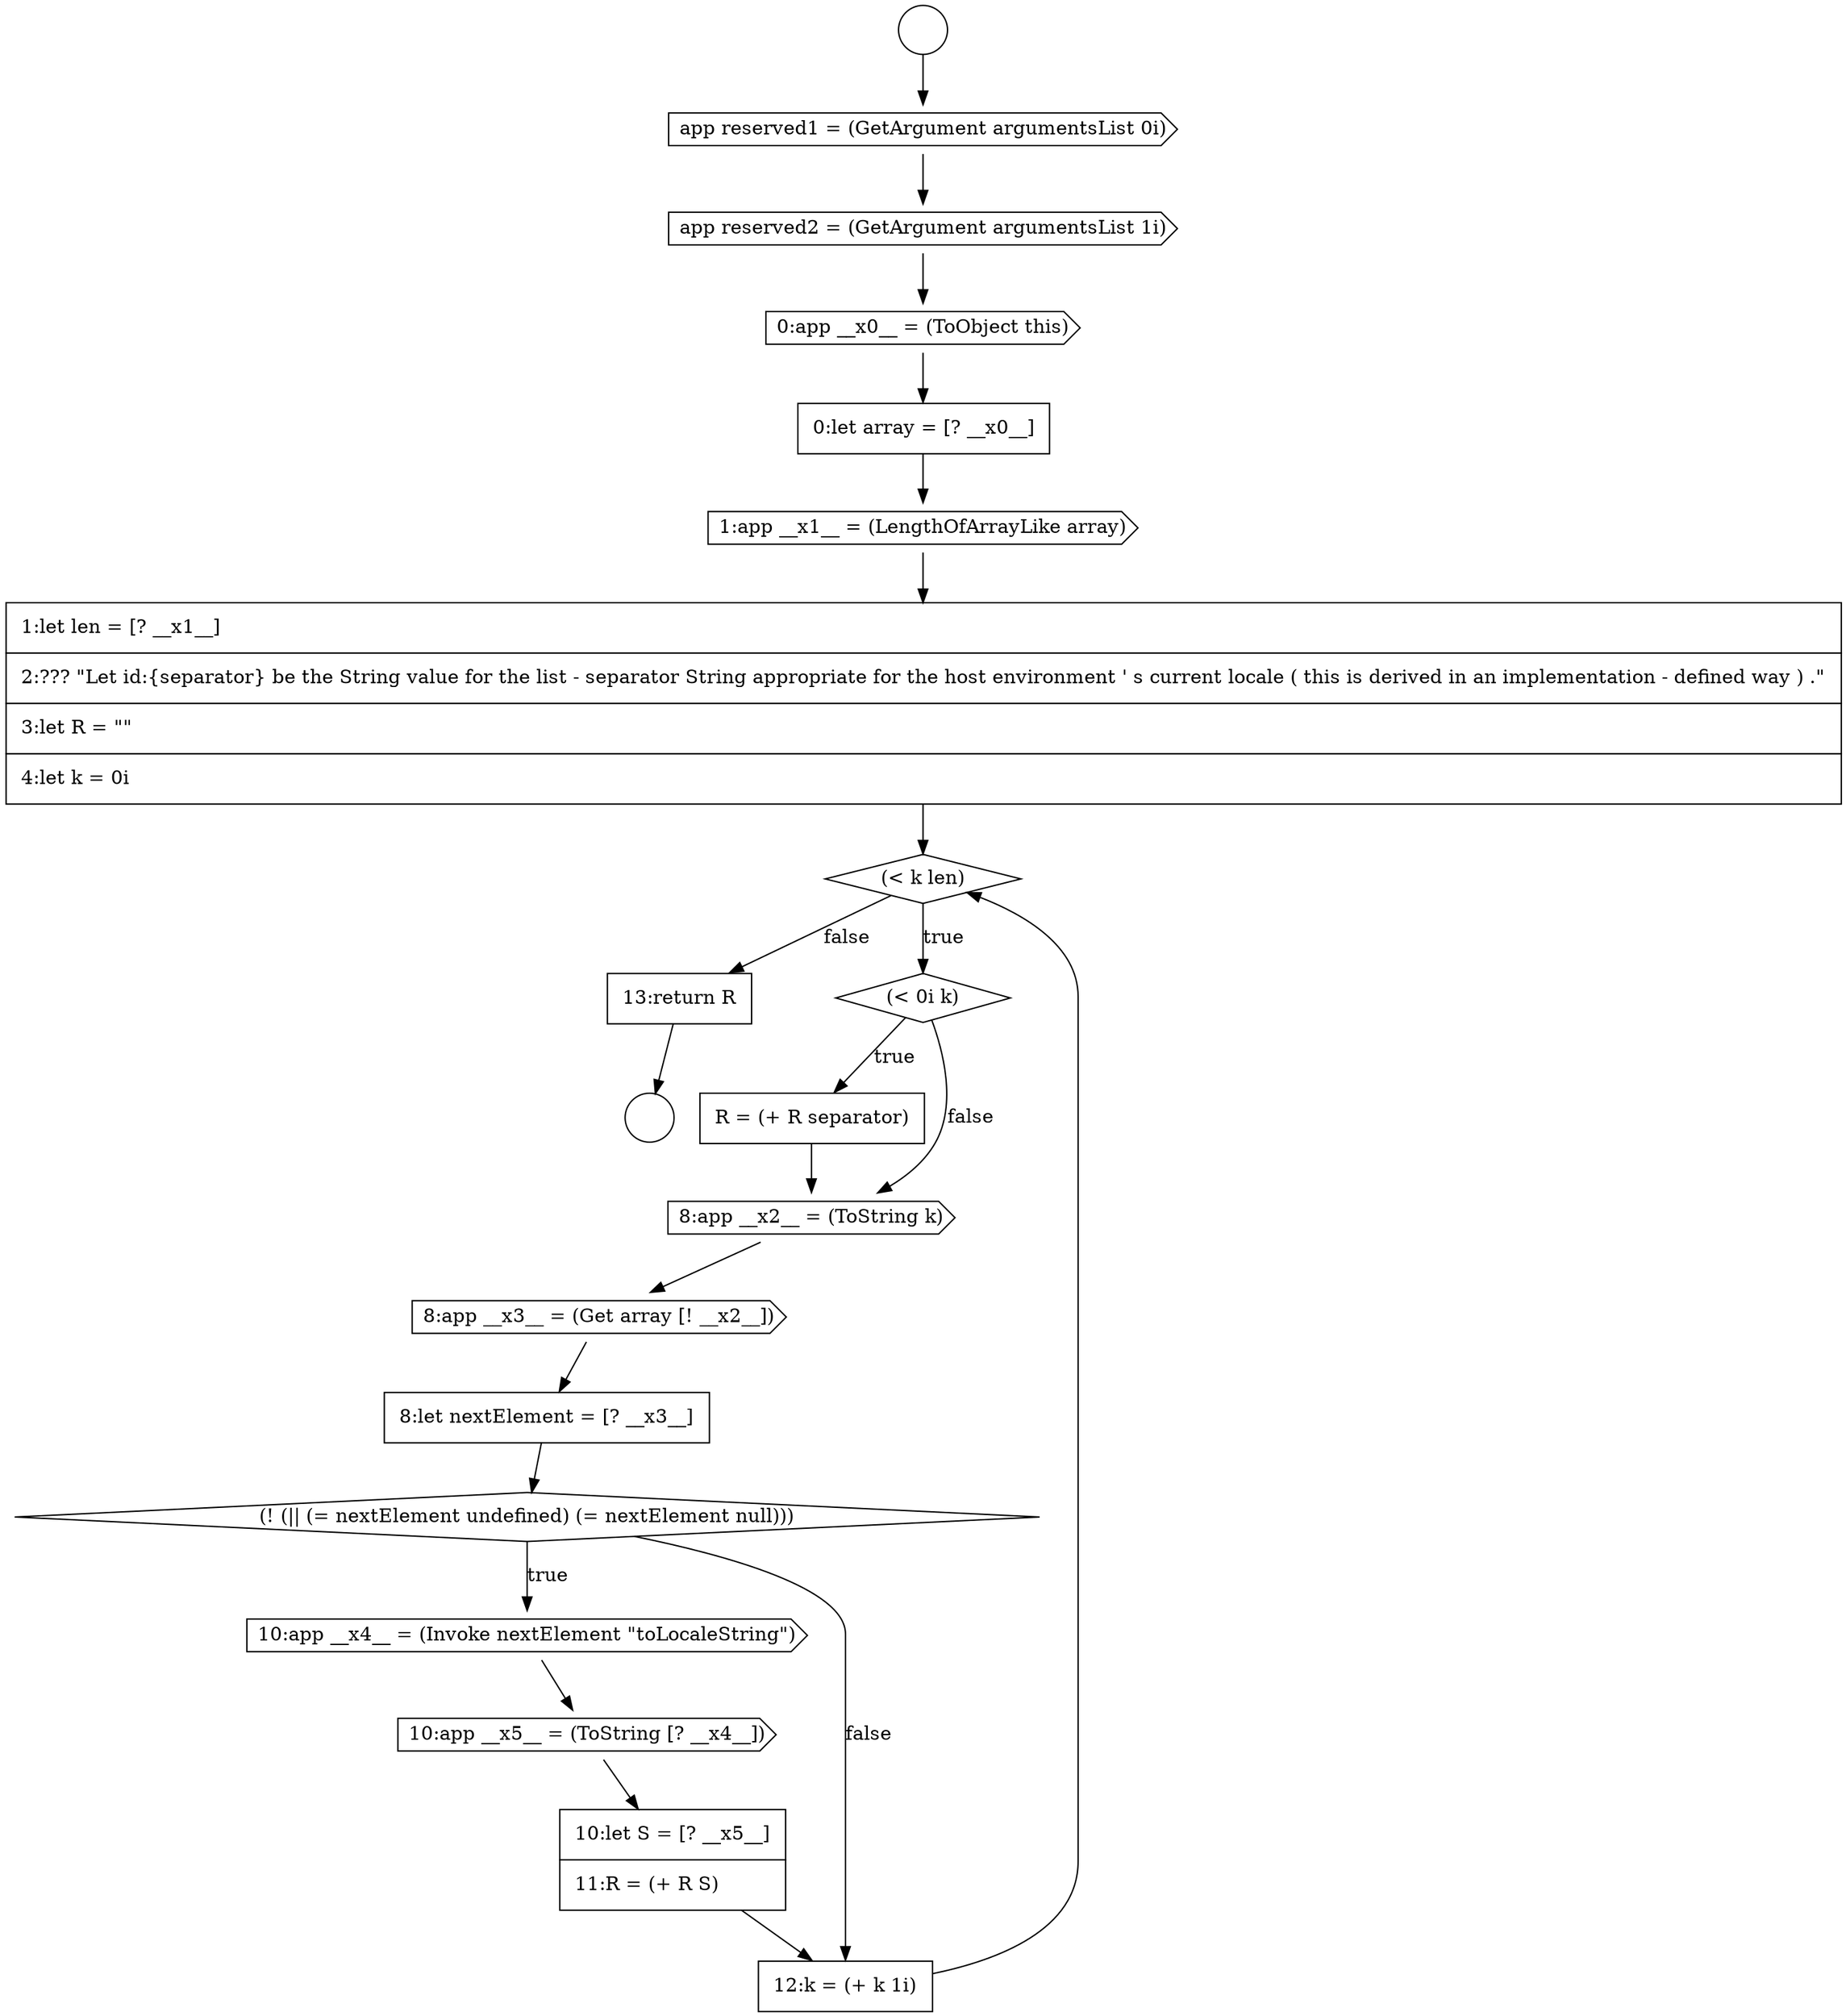 digraph {
  node16953 [shape=cds, label=<<font color="black">1:app __x1__ = (LengthOfArrayLike array)</font>> color="black" fillcolor="white" style=filled]
  node16957 [shape=none, margin=0, label=<<font color="black">
    <table border="0" cellborder="1" cellspacing="0" cellpadding="10">
      <tr><td align="left">R = (+ R separator)</td></tr>
    </table>
  </font>> color="black" fillcolor="white" style=filled]
  node16954 [shape=none, margin=0, label=<<font color="black">
    <table border="0" cellborder="1" cellspacing="0" cellpadding="10">
      <tr><td align="left">1:let len = [? __x1__]</td></tr>
      <tr><td align="left">2:??? &quot;Let id:{separator} be the String value for the list - separator String appropriate for the host environment ' s current locale ( this is derived in an implementation - defined way ) .&quot;</td></tr>
      <tr><td align="left">3:let R = &quot;&quot;</td></tr>
      <tr><td align="left">4:let k = 0i</td></tr>
    </table>
  </font>> color="black" fillcolor="white" style=filled]
  node16949 [shape=cds, label=<<font color="black">app reserved1 = (GetArgument argumentsList 0i)</font>> color="black" fillcolor="white" style=filled]
  node16958 [shape=cds, label=<<font color="black">8:app __x2__ = (ToString k)</font>> color="black" fillcolor="white" style=filled]
  node16964 [shape=none, margin=0, label=<<font color="black">
    <table border="0" cellborder="1" cellspacing="0" cellpadding="10">
      <tr><td align="left">10:let S = [? __x5__]</td></tr>
      <tr><td align="left">11:R = (+ R S)</td></tr>
    </table>
  </font>> color="black" fillcolor="white" style=filled]
  node16952 [shape=none, margin=0, label=<<font color="black">
    <table border="0" cellborder="1" cellspacing="0" cellpadding="10">
      <tr><td align="left">0:let array = [? __x0__]</td></tr>
    </table>
  </font>> color="black" fillcolor="white" style=filled]
  node16959 [shape=cds, label=<<font color="black">8:app __x3__ = (Get array [! __x2__])</font>> color="black" fillcolor="white" style=filled]
  node16948 [shape=circle label=" " color="black" fillcolor="white" style=filled]
  node16955 [shape=diamond, label=<<font color="black">(&lt; k len)</font>> color="black" fillcolor="white" style=filled]
  node16951 [shape=cds, label=<<font color="black">0:app __x0__ = (ToObject this)</font>> color="black" fillcolor="white" style=filled]
  node16966 [shape=none, margin=0, label=<<font color="black">
    <table border="0" cellborder="1" cellspacing="0" cellpadding="10">
      <tr><td align="left">13:return R</td></tr>
    </table>
  </font>> color="black" fillcolor="white" style=filled]
  node16963 [shape=cds, label=<<font color="black">10:app __x5__ = (ToString [? __x4__])</font>> color="black" fillcolor="white" style=filled]
  node16960 [shape=none, margin=0, label=<<font color="black">
    <table border="0" cellborder="1" cellspacing="0" cellpadding="10">
      <tr><td align="left">8:let nextElement = [? __x3__]</td></tr>
    </table>
  </font>> color="black" fillcolor="white" style=filled]
  node16962 [shape=cds, label=<<font color="black">10:app __x4__ = (Invoke nextElement &quot;toLocaleString&quot;)</font>> color="black" fillcolor="white" style=filled]
  node16950 [shape=cds, label=<<font color="black">app reserved2 = (GetArgument argumentsList 1i)</font>> color="black" fillcolor="white" style=filled]
  node16947 [shape=circle label=" " color="black" fillcolor="white" style=filled]
  node16965 [shape=none, margin=0, label=<<font color="black">
    <table border="0" cellborder="1" cellspacing="0" cellpadding="10">
      <tr><td align="left">12:k = (+ k 1i)</td></tr>
    </table>
  </font>> color="black" fillcolor="white" style=filled]
  node16961 [shape=diamond, label=<<font color="black">(! (|| (= nextElement undefined) (= nextElement null)))</font>> color="black" fillcolor="white" style=filled]
  node16956 [shape=diamond, label=<<font color="black">(&lt; 0i k)</font>> color="black" fillcolor="white" style=filled]
  node16956 -> node16957 [label=<<font color="black">true</font>> color="black"]
  node16956 -> node16958 [label=<<font color="black">false</font>> color="black"]
  node16951 -> node16952 [ color="black"]
  node16950 -> node16951 [ color="black"]
  node16965 -> node16955 [ color="black"]
  node16953 -> node16954 [ color="black"]
  node16955 -> node16956 [label=<<font color="black">true</font>> color="black"]
  node16955 -> node16966 [label=<<font color="black">false</font>> color="black"]
  node16959 -> node16960 [ color="black"]
  node16952 -> node16953 [ color="black"]
  node16962 -> node16963 [ color="black"]
  node16954 -> node16955 [ color="black"]
  node16966 -> node16948 [ color="black"]
  node16964 -> node16965 [ color="black"]
  node16957 -> node16958 [ color="black"]
  node16947 -> node16949 [ color="black"]
  node16960 -> node16961 [ color="black"]
  node16958 -> node16959 [ color="black"]
  node16961 -> node16962 [label=<<font color="black">true</font>> color="black"]
  node16961 -> node16965 [label=<<font color="black">false</font>> color="black"]
  node16963 -> node16964 [ color="black"]
  node16949 -> node16950 [ color="black"]
}
